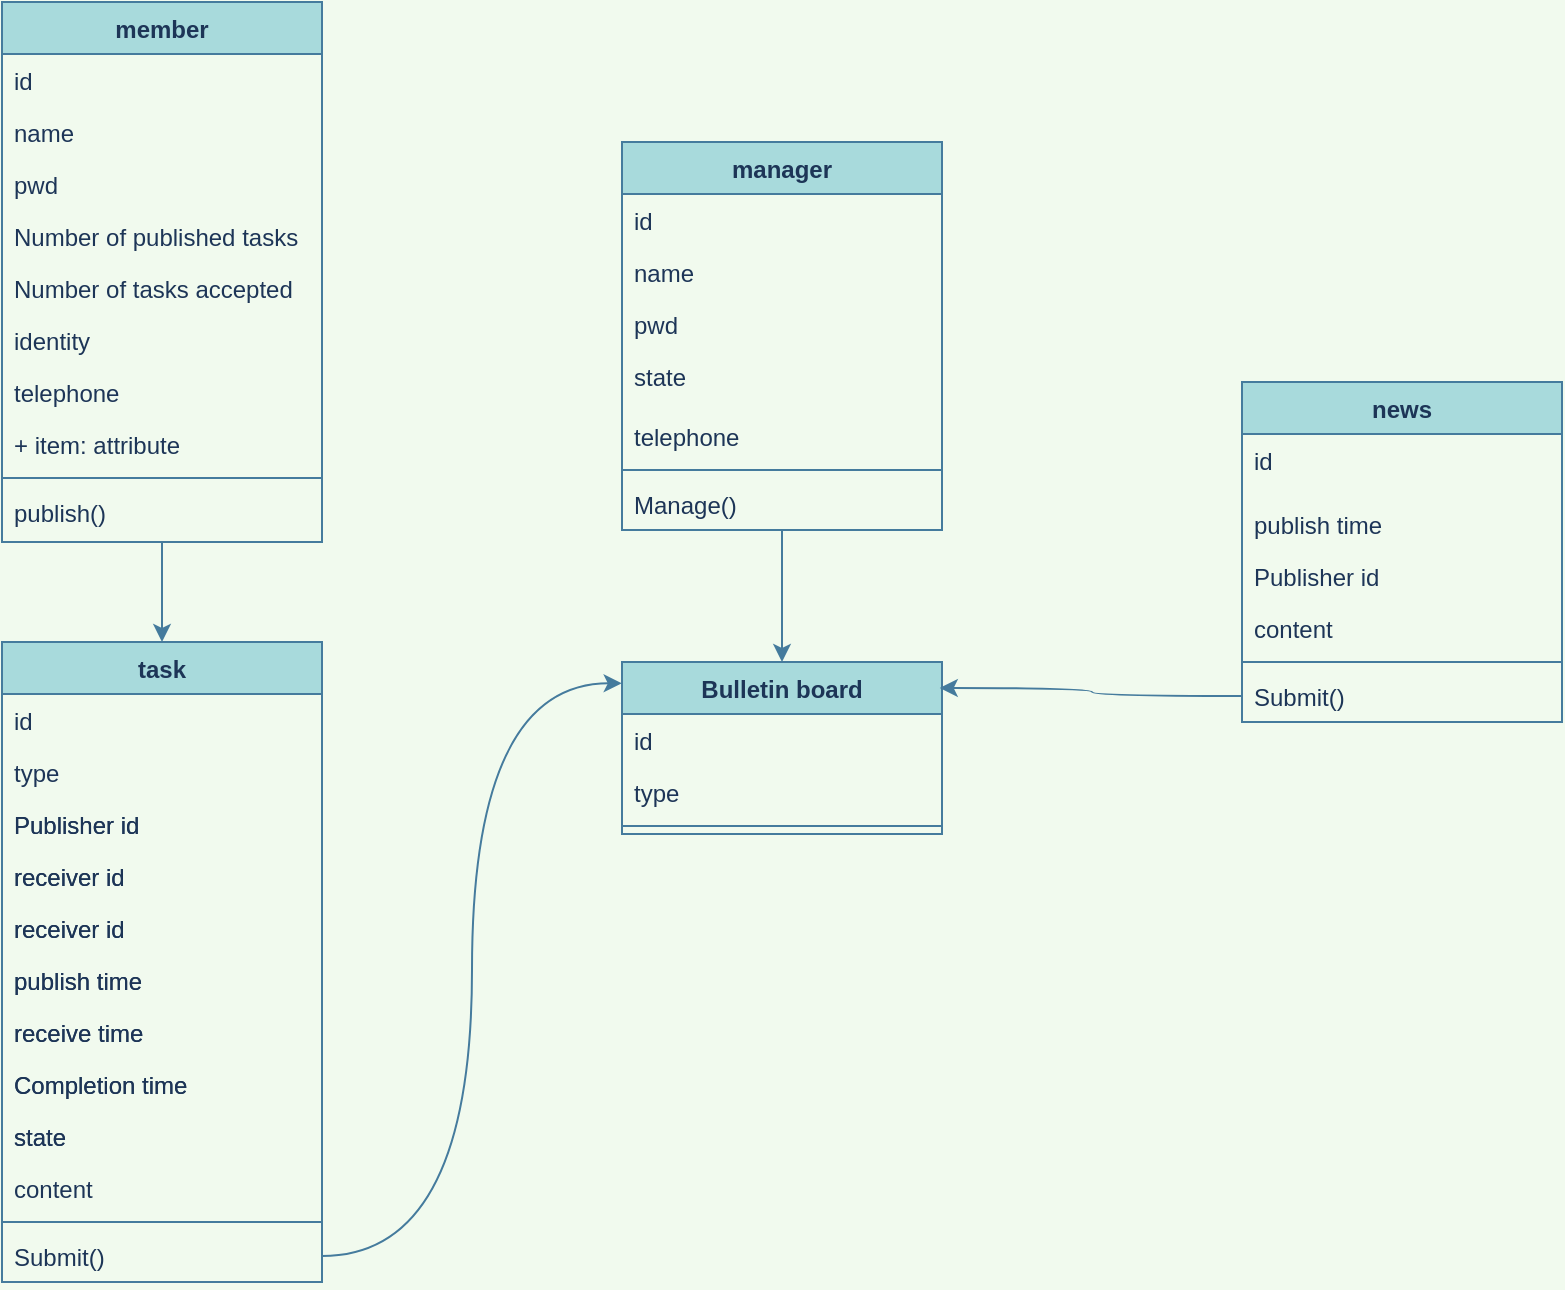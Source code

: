 <mxfile version="16.6.1" type="github">
  <diagram id="ShVYvyxhLa4fVrZdTOFI" name="第 1 页">
    <mxGraphModel dx="1321" dy="766" grid="1" gridSize="10" guides="1" tooltips="1" connect="1" arrows="1" fold="1" page="1" pageScale="1" pageWidth="827" pageHeight="1169" background="#F1FAEE" math="0" shadow="0">
      <root>
        <mxCell id="0" />
        <mxCell id="1" parent="0" />
        <mxCell id="uBDI_ebaLseBl8i-jeql-96" style="edgeStyle=orthogonalEdgeStyle;rounded=0;orthogonalLoop=1;jettySize=auto;html=1;entryX=0.5;entryY=0;entryDx=0;entryDy=0;fontColor=#1D3557;strokeColor=#457B9D;curved=1;labelBackgroundColor=#F1FAEE;" edge="1" parent="1" source="uBDI_ebaLseBl8i-jeql-17" target="uBDI_ebaLseBl8i-jeql-34">
          <mxGeometry relative="1" as="geometry" />
        </mxCell>
        <mxCell id="uBDI_ebaLseBl8i-jeql-17" value="member" style="swimlane;fontStyle=1;align=center;verticalAlign=top;childLayout=stackLayout;horizontal=1;startSize=26;horizontalStack=0;resizeParent=1;resizeParentMax=0;resizeLast=0;collapsible=1;marginBottom=0;fontColor=#1D3557;rounded=0;fillColor=#A8DADC;strokeColor=#457B9D;" vertex="1" parent="1">
          <mxGeometry x="180" y="140" width="160" height="270" as="geometry" />
        </mxCell>
        <mxCell id="uBDI_ebaLseBl8i-jeql-22" value="id" style="text;strokeColor=none;fillColor=none;align=left;verticalAlign=top;spacingLeft=4;spacingRight=4;overflow=hidden;rotatable=0;points=[[0,0.5],[1,0.5]];portConstraint=eastwest;rounded=0;fontColor=#1D3557;" vertex="1" parent="uBDI_ebaLseBl8i-jeql-17">
          <mxGeometry y="26" width="160" height="26" as="geometry" />
        </mxCell>
        <mxCell id="uBDI_ebaLseBl8i-jeql-45" value="name" style="text;strokeColor=none;fillColor=none;align=left;verticalAlign=top;spacingLeft=4;spacingRight=4;overflow=hidden;rotatable=0;points=[[0,0.5],[1,0.5]];portConstraint=eastwest;rounded=0;fontColor=#1D3557;" vertex="1" parent="uBDI_ebaLseBl8i-jeql-17">
          <mxGeometry y="52" width="160" height="26" as="geometry" />
        </mxCell>
        <mxCell id="uBDI_ebaLseBl8i-jeql-46" value="pwd" style="text;strokeColor=none;fillColor=none;align=left;verticalAlign=top;spacingLeft=4;spacingRight=4;overflow=hidden;rotatable=0;points=[[0,0.5],[1,0.5]];portConstraint=eastwest;rounded=0;fontColor=#1D3557;" vertex="1" parent="uBDI_ebaLseBl8i-jeql-17">
          <mxGeometry y="78" width="160" height="26" as="geometry" />
        </mxCell>
        <mxCell id="uBDI_ebaLseBl8i-jeql-25" value="Number of published tasks" style="text;strokeColor=none;fillColor=none;align=left;verticalAlign=top;spacingLeft=4;spacingRight=4;overflow=hidden;rotatable=0;points=[[0,0.5],[1,0.5]];portConstraint=eastwest;rounded=0;fontColor=#1D3557;" vertex="1" parent="uBDI_ebaLseBl8i-jeql-17">
          <mxGeometry y="104" width="160" height="26" as="geometry" />
        </mxCell>
        <mxCell id="uBDI_ebaLseBl8i-jeql-18" value="Number of tasks accepted" style="text;strokeColor=none;fillColor=none;align=left;verticalAlign=top;spacingLeft=4;spacingRight=4;overflow=hidden;rotatable=0;points=[[0,0.5],[1,0.5]];portConstraint=eastwest;rounded=0;fontColor=#1D3557;" vertex="1" parent="uBDI_ebaLseBl8i-jeql-17">
          <mxGeometry y="130" width="160" height="26" as="geometry" />
        </mxCell>
        <mxCell id="uBDI_ebaLseBl8i-jeql-28" value="identity" style="text;strokeColor=none;fillColor=none;align=left;verticalAlign=top;spacingLeft=4;spacingRight=4;overflow=hidden;rotatable=0;points=[[0,0.5],[1,0.5]];portConstraint=eastwest;rounded=0;fontColor=#1D3557;" vertex="1" parent="uBDI_ebaLseBl8i-jeql-17">
          <mxGeometry y="156" width="160" height="26" as="geometry" />
        </mxCell>
        <mxCell id="uBDI_ebaLseBl8i-jeql-29" value="telephone" style="text;strokeColor=none;fillColor=none;align=left;verticalAlign=top;spacingLeft=4;spacingRight=4;overflow=hidden;rotatable=0;points=[[0,0.5],[1,0.5]];portConstraint=eastwest;rounded=0;fontColor=#1D3557;" vertex="1" parent="uBDI_ebaLseBl8i-jeql-17">
          <mxGeometry y="182" width="160" height="26" as="geometry" />
        </mxCell>
        <mxCell id="uBDI_ebaLseBl8i-jeql-27" value="+ item: attribute" style="text;strokeColor=none;fillColor=none;align=left;verticalAlign=top;spacingLeft=4;spacingRight=4;overflow=hidden;rotatable=0;points=[[0,0.5],[1,0.5]];portConstraint=eastwest;rounded=0;fontColor=#1D3557;" vertex="1" parent="uBDI_ebaLseBl8i-jeql-17">
          <mxGeometry y="208" width="160" height="26" as="geometry" />
        </mxCell>
        <mxCell id="uBDI_ebaLseBl8i-jeql-19" value="" style="line;strokeWidth=1;fillColor=none;align=left;verticalAlign=middle;spacingTop=-1;spacingLeft=3;spacingRight=3;rotatable=0;labelPosition=right;points=[];portConstraint=eastwest;rounded=0;strokeColor=#457B9D;fontColor=#1D3557;labelBackgroundColor=#F1FAEE;" vertex="1" parent="uBDI_ebaLseBl8i-jeql-17">
          <mxGeometry y="234" width="160" height="8" as="geometry" />
        </mxCell>
        <mxCell id="uBDI_ebaLseBl8i-jeql-20" value="publish()" style="text;strokeColor=none;fillColor=none;align=left;verticalAlign=top;spacingLeft=4;spacingRight=4;overflow=hidden;rotatable=0;points=[[0,0.5],[1,0.5]];portConstraint=eastwest;rounded=0;fontColor=#1D3557;" vertex="1" parent="uBDI_ebaLseBl8i-jeql-17">
          <mxGeometry y="242" width="160" height="28" as="geometry" />
        </mxCell>
        <mxCell id="uBDI_ebaLseBl8i-jeql-69" style="edgeStyle=orthogonalEdgeStyle;rounded=0;orthogonalLoop=1;jettySize=auto;html=1;fontColor=#1D3557;strokeColor=#457B9D;curved=1;labelBackgroundColor=#F1FAEE;" edge="1" parent="1" source="uBDI_ebaLseBl8i-jeql-30" target="uBDI_ebaLseBl8i-jeql-64">
          <mxGeometry relative="1" as="geometry" />
        </mxCell>
        <mxCell id="uBDI_ebaLseBl8i-jeql-30" value="manager" style="swimlane;fontStyle=1;align=center;verticalAlign=top;childLayout=stackLayout;horizontal=1;startSize=26;horizontalStack=0;resizeParent=1;resizeParentMax=0;resizeLast=0;collapsible=1;marginBottom=0;rounded=0;fillColor=#A8DADC;strokeColor=#457B9D;fontColor=#1D3557;" vertex="1" parent="1">
          <mxGeometry x="490" y="210" width="160" height="194" as="geometry" />
        </mxCell>
        <mxCell id="uBDI_ebaLseBl8i-jeql-31" value="id" style="text;strokeColor=none;fillColor=none;align=left;verticalAlign=top;spacingLeft=4;spacingRight=4;overflow=hidden;rotatable=0;points=[[0,0.5],[1,0.5]];portConstraint=eastwest;rounded=0;fontColor=#1D3557;" vertex="1" parent="uBDI_ebaLseBl8i-jeql-30">
          <mxGeometry y="26" width="160" height="26" as="geometry" />
        </mxCell>
        <mxCell id="uBDI_ebaLseBl8i-jeql-44" value="name" style="text;strokeColor=none;fillColor=none;align=left;verticalAlign=top;spacingLeft=4;spacingRight=4;overflow=hidden;rotatable=0;points=[[0,0.5],[1,0.5]];portConstraint=eastwest;rounded=0;fontColor=#1D3557;" vertex="1" parent="uBDI_ebaLseBl8i-jeql-30">
          <mxGeometry y="52" width="160" height="26" as="geometry" />
        </mxCell>
        <mxCell id="uBDI_ebaLseBl8i-jeql-43" value="pwd" style="text;strokeColor=none;fillColor=none;align=left;verticalAlign=top;spacingLeft=4;spacingRight=4;overflow=hidden;rotatable=0;points=[[0,0.5],[1,0.5]];portConstraint=eastwest;rounded=0;fontColor=#1D3557;" vertex="1" parent="uBDI_ebaLseBl8i-jeql-30">
          <mxGeometry y="78" width="160" height="26" as="geometry" />
        </mxCell>
        <mxCell id="uBDI_ebaLseBl8i-jeql-42" value="state" style="text;strokeColor=none;fillColor=none;align=left;verticalAlign=top;spacingLeft=4;spacingRight=4;overflow=hidden;rotatable=0;points=[[0,0.5],[1,0.5]];portConstraint=eastwest;rounded=0;fontColor=#1D3557;" vertex="1" parent="uBDI_ebaLseBl8i-jeql-30">
          <mxGeometry y="104" width="160" height="30" as="geometry" />
        </mxCell>
        <mxCell id="uBDI_ebaLseBl8i-jeql-38" value="telephone" style="text;strokeColor=none;fillColor=none;align=left;verticalAlign=top;spacingLeft=4;spacingRight=4;overflow=hidden;rotatable=0;points=[[0,0.5],[1,0.5]];portConstraint=eastwest;rounded=0;fontColor=#1D3557;" vertex="1" parent="uBDI_ebaLseBl8i-jeql-30">
          <mxGeometry y="134" width="160" height="26" as="geometry" />
        </mxCell>
        <mxCell id="uBDI_ebaLseBl8i-jeql-32" value="" style="line;strokeWidth=1;fillColor=none;align=left;verticalAlign=middle;spacingTop=-1;spacingLeft=3;spacingRight=3;rotatable=0;labelPosition=right;points=[];portConstraint=eastwest;rounded=0;strokeColor=#457B9D;fontColor=#1D3557;labelBackgroundColor=#F1FAEE;" vertex="1" parent="uBDI_ebaLseBl8i-jeql-30">
          <mxGeometry y="160" width="160" height="8" as="geometry" />
        </mxCell>
        <mxCell id="uBDI_ebaLseBl8i-jeql-33" value="Manage()" style="text;strokeColor=none;fillColor=none;align=left;verticalAlign=top;spacingLeft=4;spacingRight=4;overflow=hidden;rotatable=0;points=[[0,0.5],[1,0.5]];portConstraint=eastwest;rounded=0;fontColor=#1D3557;" vertex="1" parent="uBDI_ebaLseBl8i-jeql-30">
          <mxGeometry y="168" width="160" height="26" as="geometry" />
        </mxCell>
        <mxCell id="uBDI_ebaLseBl8i-jeql-34" value="task" style="swimlane;fontStyle=1;align=center;verticalAlign=top;childLayout=stackLayout;horizontal=1;startSize=26;horizontalStack=0;resizeParent=1;resizeParentMax=0;resizeLast=0;collapsible=1;marginBottom=0;rounded=0;fillColor=#A8DADC;strokeColor=#457B9D;fontColor=#1D3557;" vertex="1" parent="1">
          <mxGeometry x="180" y="460" width="160" height="320" as="geometry" />
        </mxCell>
        <mxCell id="uBDI_ebaLseBl8i-jeql-48" value="id" style="text;strokeColor=none;fillColor=none;align=left;verticalAlign=top;spacingLeft=4;spacingRight=4;overflow=hidden;rotatable=0;points=[[0,0.5],[1,0.5]];portConstraint=eastwest;rounded=0;fontColor=#1D3557;" vertex="1" parent="uBDI_ebaLseBl8i-jeql-34">
          <mxGeometry y="26" width="160" height="26" as="geometry" />
        </mxCell>
        <mxCell id="uBDI_ebaLseBl8i-jeql-50" value="type" style="text;strokeColor=none;fillColor=none;align=left;verticalAlign=top;spacingLeft=4;spacingRight=4;overflow=hidden;rotatable=0;points=[[0,0.5],[1,0.5]];portConstraint=eastwest;rounded=0;fontColor=#1D3557;" vertex="1" parent="uBDI_ebaLseBl8i-jeql-34">
          <mxGeometry y="52" width="160" height="26" as="geometry" />
        </mxCell>
        <mxCell id="uBDI_ebaLseBl8i-jeql-53" value="Publisher id" style="text;strokeColor=none;fillColor=none;align=left;verticalAlign=top;spacingLeft=4;spacingRight=4;overflow=hidden;rotatable=0;points=[[0,0.5],[1,0.5]];portConstraint=eastwest;rounded=0;fontColor=#1D3557;" vertex="1" parent="uBDI_ebaLseBl8i-jeql-34">
          <mxGeometry y="78" width="160" height="26" as="geometry" />
        </mxCell>
        <mxCell id="uBDI_ebaLseBl8i-jeql-62" value="receiver id" style="text;strokeColor=none;fillColor=none;align=left;verticalAlign=top;spacingLeft=4;spacingRight=4;overflow=hidden;rotatable=0;points=[[0,0.5],[1,0.5]];portConstraint=eastwest;rounded=0;fontColor=#1D3557;" vertex="1" parent="uBDI_ebaLseBl8i-jeql-34">
          <mxGeometry y="104" width="160" height="26" as="geometry" />
        </mxCell>
        <mxCell id="uBDI_ebaLseBl8i-jeql-52" value="receiver id" style="text;strokeColor=none;fillColor=none;align=left;verticalAlign=top;spacingLeft=4;spacingRight=4;overflow=hidden;rotatable=0;points=[[0,0.5],[1,0.5]];portConstraint=eastwest;rounded=0;fontColor=#1D3557;" vertex="1" parent="uBDI_ebaLseBl8i-jeql-34">
          <mxGeometry y="130" width="160" height="26" as="geometry" />
        </mxCell>
        <mxCell id="uBDI_ebaLseBl8i-jeql-51" value="publish time" style="text;strokeColor=none;fillColor=none;align=left;verticalAlign=top;spacingLeft=4;spacingRight=4;overflow=hidden;rotatable=0;points=[[0,0.5],[1,0.5]];portConstraint=eastwest;rounded=0;fontColor=#1D3557;" vertex="1" parent="uBDI_ebaLseBl8i-jeql-34">
          <mxGeometry y="156" width="160" height="26" as="geometry" />
        </mxCell>
        <mxCell id="uBDI_ebaLseBl8i-jeql-55" value="receive time" style="text;strokeColor=none;fillColor=none;align=left;verticalAlign=top;spacingLeft=4;spacingRight=4;overflow=hidden;rotatable=0;points=[[0,0.5],[1,0.5]];portConstraint=eastwest;rounded=0;fontColor=#1D3557;" vertex="1" parent="uBDI_ebaLseBl8i-jeql-34">
          <mxGeometry y="182" width="160" height="26" as="geometry" />
        </mxCell>
        <mxCell id="uBDI_ebaLseBl8i-jeql-54" value="Completion time" style="text;strokeColor=none;fillColor=none;align=left;verticalAlign=top;spacingLeft=4;spacingRight=4;overflow=hidden;rotatable=0;points=[[0,0.5],[1,0.5]];portConstraint=eastwest;rounded=0;fontColor=#1D3557;" vertex="1" parent="uBDI_ebaLseBl8i-jeql-34">
          <mxGeometry y="208" width="160" height="26" as="geometry" />
        </mxCell>
        <mxCell id="uBDI_ebaLseBl8i-jeql-35" value="state" style="text;strokeColor=none;fillColor=none;align=left;verticalAlign=top;spacingLeft=4;spacingRight=4;overflow=hidden;rotatable=0;points=[[0,0.5],[1,0.5]];portConstraint=eastwest;rounded=0;fontColor=#1D3557;" vertex="1" parent="uBDI_ebaLseBl8i-jeql-34">
          <mxGeometry y="234" width="160" height="26" as="geometry" />
        </mxCell>
        <mxCell id="uBDI_ebaLseBl8i-jeql-57" value="content" style="text;strokeColor=none;fillColor=none;align=left;verticalAlign=top;spacingLeft=4;spacingRight=4;overflow=hidden;rotatable=0;points=[[0,0.5],[1,0.5]];portConstraint=eastwest;rounded=0;fontColor=#1D3557;" vertex="1" parent="uBDI_ebaLseBl8i-jeql-34">
          <mxGeometry y="260" width="160" height="26" as="geometry" />
        </mxCell>
        <mxCell id="uBDI_ebaLseBl8i-jeql-36" value="" style="line;strokeWidth=1;fillColor=none;align=left;verticalAlign=middle;spacingTop=-1;spacingLeft=3;spacingRight=3;rotatable=0;labelPosition=right;points=[];portConstraint=eastwest;rounded=0;strokeColor=#457B9D;fontColor=#1D3557;labelBackgroundColor=#F1FAEE;" vertex="1" parent="uBDI_ebaLseBl8i-jeql-34">
          <mxGeometry y="286" width="160" height="8" as="geometry" />
        </mxCell>
        <mxCell id="uBDI_ebaLseBl8i-jeql-37" value="Submit()" style="text;strokeColor=none;fillColor=none;align=left;verticalAlign=top;spacingLeft=4;spacingRight=4;overflow=hidden;rotatable=0;points=[[0,0.5],[1,0.5]];portConstraint=eastwest;rounded=0;fontColor=#1D3557;" vertex="1" parent="uBDI_ebaLseBl8i-jeql-34">
          <mxGeometry y="294" width="160" height="26" as="geometry" />
        </mxCell>
        <mxCell id="uBDI_ebaLseBl8i-jeql-64" value="Bulletin board" style="swimlane;fontStyle=1;align=center;verticalAlign=top;childLayout=stackLayout;horizontal=1;startSize=26;horizontalStack=0;resizeParent=1;resizeParentMax=0;resizeLast=0;collapsible=1;marginBottom=0;fontColor=#1D3557;rounded=0;fillColor=#A8DADC;strokeColor=#457B9D;" vertex="1" parent="1">
          <mxGeometry x="490" y="470" width="160" height="86" as="geometry" />
        </mxCell>
        <mxCell id="uBDI_ebaLseBl8i-jeql-68" value="id" style="text;strokeColor=none;fillColor=none;align=left;verticalAlign=top;spacingLeft=4;spacingRight=4;overflow=hidden;rotatable=0;points=[[0,0.5],[1,0.5]];portConstraint=eastwest;fontColor=#1D3557;rounded=0;" vertex="1" parent="uBDI_ebaLseBl8i-jeql-64">
          <mxGeometry y="26" width="160" height="26" as="geometry" />
        </mxCell>
        <mxCell id="uBDI_ebaLseBl8i-jeql-65" value="type" style="text;strokeColor=none;fillColor=none;align=left;verticalAlign=top;spacingLeft=4;spacingRight=4;overflow=hidden;rotatable=0;points=[[0,0.5],[1,0.5]];portConstraint=eastwest;fontColor=#1D3557;rounded=0;" vertex="1" parent="uBDI_ebaLseBl8i-jeql-64">
          <mxGeometry y="52" width="160" height="26" as="geometry" />
        </mxCell>
        <mxCell id="uBDI_ebaLseBl8i-jeql-66" value="" style="line;strokeWidth=1;fillColor=none;align=left;verticalAlign=middle;spacingTop=-1;spacingLeft=3;spacingRight=3;rotatable=0;labelPosition=right;points=[];portConstraint=eastwest;fontColor=#1D3557;rounded=0;strokeColor=#457B9D;labelBackgroundColor=#F1FAEE;" vertex="1" parent="uBDI_ebaLseBl8i-jeql-64">
          <mxGeometry y="78" width="160" height="8" as="geometry" />
        </mxCell>
        <mxCell id="uBDI_ebaLseBl8i-jeql-70" style="edgeStyle=orthogonalEdgeStyle;rounded=0;orthogonalLoop=1;jettySize=auto;html=1;exitX=1;exitY=0.5;exitDx=0;exitDy=0;entryX=-0.001;entryY=0.124;entryDx=0;entryDy=0;entryPerimeter=0;fontColor=#1D3557;strokeColor=#457B9D;curved=1;labelBackgroundColor=#F1FAEE;" edge="1" parent="1" source="uBDI_ebaLseBl8i-jeql-37" target="uBDI_ebaLseBl8i-jeql-64">
          <mxGeometry relative="1" as="geometry" />
        </mxCell>
        <mxCell id="uBDI_ebaLseBl8i-jeql-71" value="news" style="swimlane;fontStyle=1;align=center;verticalAlign=top;childLayout=stackLayout;horizontal=1;startSize=26;horizontalStack=0;resizeParent=1;resizeParentMax=0;resizeLast=0;collapsible=1;marginBottom=0;fontColor=#1D3557;rounded=0;fillColor=#A8DADC;strokeColor=#457B9D;" vertex="1" parent="1">
          <mxGeometry x="800" y="330" width="160" height="170" as="geometry" />
        </mxCell>
        <mxCell id="uBDI_ebaLseBl8i-jeql-75" value="id" style="text;strokeColor=none;fillColor=none;align=left;verticalAlign=top;spacingLeft=4;spacingRight=4;overflow=hidden;rotatable=0;points=[[0,0.5],[1,0.5]];portConstraint=eastwest;fontColor=#1D3557;rounded=0;" vertex="1" parent="uBDI_ebaLseBl8i-jeql-71">
          <mxGeometry y="26" width="160" height="32" as="geometry" />
        </mxCell>
        <mxCell id="uBDI_ebaLseBl8i-jeql-89" value="publish time" style="text;strokeColor=none;fillColor=none;align=left;verticalAlign=top;spacingLeft=4;spacingRight=4;overflow=hidden;rotatable=0;points=[[0,0.5],[1,0.5]];portConstraint=eastwest;rounded=0;fontColor=#1D3557;" vertex="1" parent="uBDI_ebaLseBl8i-jeql-71">
          <mxGeometry y="58" width="160" height="26" as="geometry" />
        </mxCell>
        <mxCell id="uBDI_ebaLseBl8i-jeql-86" value="Publisher id" style="text;strokeColor=none;fillColor=none;align=left;verticalAlign=top;spacingLeft=4;spacingRight=4;overflow=hidden;rotatable=0;points=[[0,0.5],[1,0.5]];portConstraint=eastwest;rounded=0;fontColor=#1D3557;" vertex="1" parent="uBDI_ebaLseBl8i-jeql-71">
          <mxGeometry y="84" width="160" height="26" as="geometry" />
        </mxCell>
        <mxCell id="uBDI_ebaLseBl8i-jeql-76" value="content" style="text;strokeColor=none;fillColor=none;align=left;verticalAlign=top;spacingLeft=4;spacingRight=4;overflow=hidden;rotatable=0;points=[[0,0.5],[1,0.5]];portConstraint=eastwest;fontColor=#1D3557;rounded=0;" vertex="1" parent="uBDI_ebaLseBl8i-jeql-71">
          <mxGeometry y="110" width="160" height="26" as="geometry" />
        </mxCell>
        <mxCell id="uBDI_ebaLseBl8i-jeql-73" value="" style="line;strokeWidth=1;fillColor=none;align=left;verticalAlign=middle;spacingTop=-1;spacingLeft=3;spacingRight=3;rotatable=0;labelPosition=right;points=[];portConstraint=eastwest;fontColor=#1D3557;rounded=0;strokeColor=#457B9D;labelBackgroundColor=#F1FAEE;" vertex="1" parent="uBDI_ebaLseBl8i-jeql-71">
          <mxGeometry y="136" width="160" height="8" as="geometry" />
        </mxCell>
        <mxCell id="uBDI_ebaLseBl8i-jeql-74" value="Submit()" style="text;strokeColor=none;fillColor=none;align=left;verticalAlign=top;spacingLeft=4;spacingRight=4;overflow=hidden;rotatable=0;points=[[0,0.5],[1,0.5]];portConstraint=eastwest;fontColor=#1D3557;rounded=0;" vertex="1" parent="uBDI_ebaLseBl8i-jeql-71">
          <mxGeometry y="144" width="160" height="26" as="geometry" />
        </mxCell>
        <mxCell id="uBDI_ebaLseBl8i-jeql-79" value="Publisher id" style="text;strokeColor=none;fillColor=none;align=left;verticalAlign=top;spacingLeft=4;spacingRight=4;overflow=hidden;rotatable=0;points=[[0,0.5],[1,0.5]];portConstraint=eastwest;rounded=0;fontColor=#1D3557;" vertex="1" parent="1">
          <mxGeometry x="180" y="538" width="160" height="26" as="geometry" />
        </mxCell>
        <mxCell id="uBDI_ebaLseBl8i-jeql-80" value="receiver id" style="text;strokeColor=none;fillColor=none;align=left;verticalAlign=top;spacingLeft=4;spacingRight=4;overflow=hidden;rotatable=0;points=[[0,0.5],[1,0.5]];portConstraint=eastwest;rounded=0;fontColor=#1D3557;" vertex="1" parent="1">
          <mxGeometry x="180" y="564" width="160" height="26" as="geometry" />
        </mxCell>
        <mxCell id="uBDI_ebaLseBl8i-jeql-81" value="receiver id" style="text;strokeColor=none;fillColor=none;align=left;verticalAlign=top;spacingLeft=4;spacingRight=4;overflow=hidden;rotatable=0;points=[[0,0.5],[1,0.5]];portConstraint=eastwest;rounded=0;fontColor=#1D3557;" vertex="1" parent="1">
          <mxGeometry x="180" y="590" width="160" height="26" as="geometry" />
        </mxCell>
        <mxCell id="uBDI_ebaLseBl8i-jeql-82" value="publish time" style="text;strokeColor=none;fillColor=none;align=left;verticalAlign=top;spacingLeft=4;spacingRight=4;overflow=hidden;rotatable=0;points=[[0,0.5],[1,0.5]];portConstraint=eastwest;rounded=0;fontColor=#1D3557;" vertex="1" parent="1">
          <mxGeometry x="180" y="616" width="160" height="26" as="geometry" />
        </mxCell>
        <mxCell id="uBDI_ebaLseBl8i-jeql-83" value="receive time" style="text;strokeColor=none;fillColor=none;align=left;verticalAlign=top;spacingLeft=4;spacingRight=4;overflow=hidden;rotatable=0;points=[[0,0.5],[1,0.5]];portConstraint=eastwest;rounded=0;fontColor=#1D3557;" vertex="1" parent="1">
          <mxGeometry x="180" y="642" width="160" height="26" as="geometry" />
        </mxCell>
        <mxCell id="uBDI_ebaLseBl8i-jeql-84" value="Completion time" style="text;strokeColor=none;fillColor=none;align=left;verticalAlign=top;spacingLeft=4;spacingRight=4;overflow=hidden;rotatable=0;points=[[0,0.5],[1,0.5]];portConstraint=eastwest;rounded=0;fontColor=#1D3557;" vertex="1" parent="1">
          <mxGeometry x="180" y="668" width="160" height="26" as="geometry" />
        </mxCell>
        <mxCell id="uBDI_ebaLseBl8i-jeql-85" value="state" style="text;strokeColor=none;fillColor=none;align=left;verticalAlign=top;spacingLeft=4;spacingRight=4;overflow=hidden;rotatable=0;points=[[0,0.5],[1,0.5]];portConstraint=eastwest;rounded=0;fontColor=#1D3557;" vertex="1" parent="1">
          <mxGeometry x="180" y="694" width="160" height="26" as="geometry" />
        </mxCell>
        <mxCell id="uBDI_ebaLseBl8i-jeql-98" style="edgeStyle=orthogonalEdgeStyle;rounded=0;orthogonalLoop=1;jettySize=auto;html=1;exitX=0;exitY=0.5;exitDx=0;exitDy=0;entryX=0.993;entryY=0.151;entryDx=0;entryDy=0;entryPerimeter=0;fontColor=#1D3557;strokeColor=#457B9D;curved=1;labelBackgroundColor=#F1FAEE;" edge="1" parent="1" source="uBDI_ebaLseBl8i-jeql-74" target="uBDI_ebaLseBl8i-jeql-64">
          <mxGeometry relative="1" as="geometry" />
        </mxCell>
      </root>
    </mxGraphModel>
  </diagram>
</mxfile>
